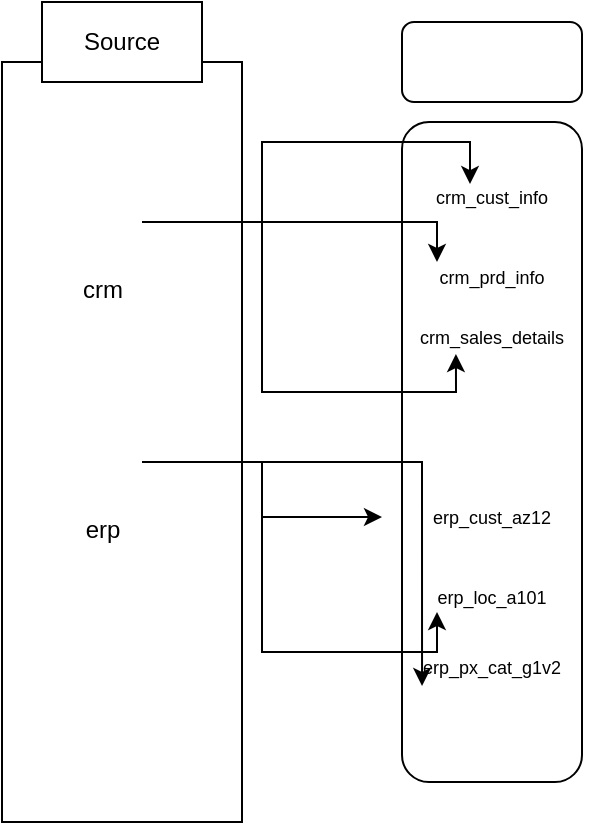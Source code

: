 <mxfile version="27.1.6">
  <diagram name="Page-1" id="omWViL9id01bKk2q3NZ5">
    <mxGraphModel dx="872" dy="473" grid="1" gridSize="10" guides="1" tooltips="1" connect="1" arrows="1" fold="1" page="1" pageScale="1" pageWidth="850" pageHeight="1100" math="0" shadow="0">
      <root>
        <mxCell id="0" />
        <mxCell id="1" parent="0" />
        <mxCell id="G19P5AnbMfle4WGFrubt-1" value="" style="rounded=0;whiteSpace=wrap;html=1;fillColor=none;" parent="1" vertex="1">
          <mxGeometry x="90" y="130" width="120" height="380" as="geometry" />
        </mxCell>
        <mxCell id="G19P5AnbMfle4WGFrubt-2" value="Source" style="rounded=0;whiteSpace=wrap;html=1;" parent="1" vertex="1">
          <mxGeometry x="110" y="100" width="80" height="40" as="geometry" />
        </mxCell>
        <mxCell id="G19P5AnbMfle4WGFrubt-18" style="edgeStyle=orthogonalEdgeStyle;rounded=0;orthogonalLoop=1;jettySize=auto;html=1;entryX=0.4;entryY=0.067;entryDx=0;entryDy=0;entryPerimeter=0;" parent="1" source="G19P5AnbMfle4WGFrubt-6" target="G19P5AnbMfle4WGFrubt-10" edge="1">
          <mxGeometry relative="1" as="geometry" />
        </mxCell>
        <mxCell id="G19P5AnbMfle4WGFrubt-19" style="edgeStyle=orthogonalEdgeStyle;rounded=0;orthogonalLoop=1;jettySize=auto;html=1;entryX=0.25;entryY=0;entryDx=0;entryDy=0;" parent="1" source="G19P5AnbMfle4WGFrubt-6" target="G19P5AnbMfle4WGFrubt-12" edge="1">
          <mxGeometry relative="1" as="geometry" />
        </mxCell>
        <mxCell id="G19P5AnbMfle4WGFrubt-20" style="edgeStyle=orthogonalEdgeStyle;rounded=0;orthogonalLoop=1;jettySize=auto;html=1;entryX=0.336;entryY=1.067;entryDx=0;entryDy=0;entryPerimeter=0;" parent="1" source="G19P5AnbMfle4WGFrubt-6" target="G19P5AnbMfle4WGFrubt-11" edge="1">
          <mxGeometry relative="1" as="geometry" />
        </mxCell>
        <mxCell id="G19P5AnbMfle4WGFrubt-6" value="crm" style="shape=image;html=1;verticalAlign=top;verticalLabelPosition=bottom;labelBackgroundColor=#ffffff;imageAspect=0;aspect=fixed;image=https://cdn1.iconfinder.com/data/icons/100-basic-for-user-interface/32/72-folder-128.png" parent="1" vertex="1">
          <mxGeometry x="120" y="190" width="40" height="40" as="geometry" />
        </mxCell>
        <mxCell id="G19P5AnbMfle4WGFrubt-21" style="edgeStyle=orthogonalEdgeStyle;rounded=0;orthogonalLoop=1;jettySize=auto;html=1;" parent="1" source="G19P5AnbMfle4WGFrubt-7" target="G19P5AnbMfle4WGFrubt-13" edge="1">
          <mxGeometry relative="1" as="geometry" />
        </mxCell>
        <mxCell id="G19P5AnbMfle4WGFrubt-7" value="erp" style="shape=image;html=1;verticalAlign=top;verticalLabelPosition=bottom;labelBackgroundColor=#ffffff;imageAspect=0;aspect=fixed;image=https://cdn1.iconfinder.com/data/icons/100-basic-for-user-interface/32/72-folder-128.png" parent="1" vertex="1">
          <mxGeometry x="120" y="310" width="40" height="40" as="geometry" />
        </mxCell>
        <mxCell id="G19P5AnbMfle4WGFrubt-8" value="" style="rounded=1;whiteSpace=wrap;html=1;fillColor=none;" parent="1" vertex="1">
          <mxGeometry x="290" y="160" width="90" height="330" as="geometry" />
        </mxCell>
        <mxCell id="G19P5AnbMfle4WGFrubt-9" value="" style="rounded=1;whiteSpace=wrap;html=1;" parent="1" vertex="1">
          <mxGeometry x="290" y="110" width="90" height="40" as="geometry" />
        </mxCell>
        <mxCell id="G19P5AnbMfle4WGFrubt-10" value="crm_cust_info" style="text;html=1;align=center;verticalAlign=middle;whiteSpace=wrap;rounded=0;fontSize=9;" parent="1" vertex="1">
          <mxGeometry x="280" y="190" width="110" height="15" as="geometry" />
        </mxCell>
        <mxCell id="G19P5AnbMfle4WGFrubt-11" value="crm_sales_details" style="text;html=1;align=center;verticalAlign=middle;whiteSpace=wrap;rounded=0;fontSize=9;" parent="1" vertex="1">
          <mxGeometry x="280" y="260" width="110" height="15" as="geometry" />
        </mxCell>
        <mxCell id="G19P5AnbMfle4WGFrubt-12" value="crm_prd_info" style="text;html=1;align=center;verticalAlign=middle;whiteSpace=wrap;rounded=0;fontSize=9;" parent="1" vertex="1">
          <mxGeometry x="280" y="230" width="110" height="15" as="geometry" />
        </mxCell>
        <mxCell id="G19P5AnbMfle4WGFrubt-13" value="erp_cust_az12" style="text;html=1;align=center;verticalAlign=middle;whiteSpace=wrap;rounded=0;fontSize=9;" parent="1" vertex="1">
          <mxGeometry x="280" y="350" width="110" height="15" as="geometry" />
        </mxCell>
        <mxCell id="G19P5AnbMfle4WGFrubt-14" value="erp_px_cat_g1v2" style="text;html=1;align=center;verticalAlign=middle;whiteSpace=wrap;rounded=0;fontSize=9;" parent="1" vertex="1">
          <mxGeometry x="280" y="425" width="110" height="15" as="geometry" />
        </mxCell>
        <mxCell id="G19P5AnbMfle4WGFrubt-15" value="erp_loc_a101" style="text;html=1;align=center;verticalAlign=middle;whiteSpace=wrap;rounded=0;fontSize=9;" parent="1" vertex="1">
          <mxGeometry x="280" y="390" width="110" height="15" as="geometry" />
        </mxCell>
        <mxCell id="G19P5AnbMfle4WGFrubt-22" style="edgeStyle=orthogonalEdgeStyle;rounded=0;orthogonalLoop=1;jettySize=auto;html=1;entryX=0.25;entryY=1;entryDx=0;entryDy=0;" parent="1" source="G19P5AnbMfle4WGFrubt-7" target="G19P5AnbMfle4WGFrubt-15" edge="1">
          <mxGeometry relative="1" as="geometry" />
        </mxCell>
        <mxCell id="G19P5AnbMfle4WGFrubt-23" style="edgeStyle=orthogonalEdgeStyle;rounded=0;orthogonalLoop=1;jettySize=auto;html=1;entryX=0.182;entryY=1.133;entryDx=0;entryDy=0;entryPerimeter=0;" parent="1" source="G19P5AnbMfle4WGFrubt-7" target="G19P5AnbMfle4WGFrubt-14" edge="1">
          <mxGeometry relative="1" as="geometry" />
        </mxCell>
      </root>
    </mxGraphModel>
  </diagram>
</mxfile>
